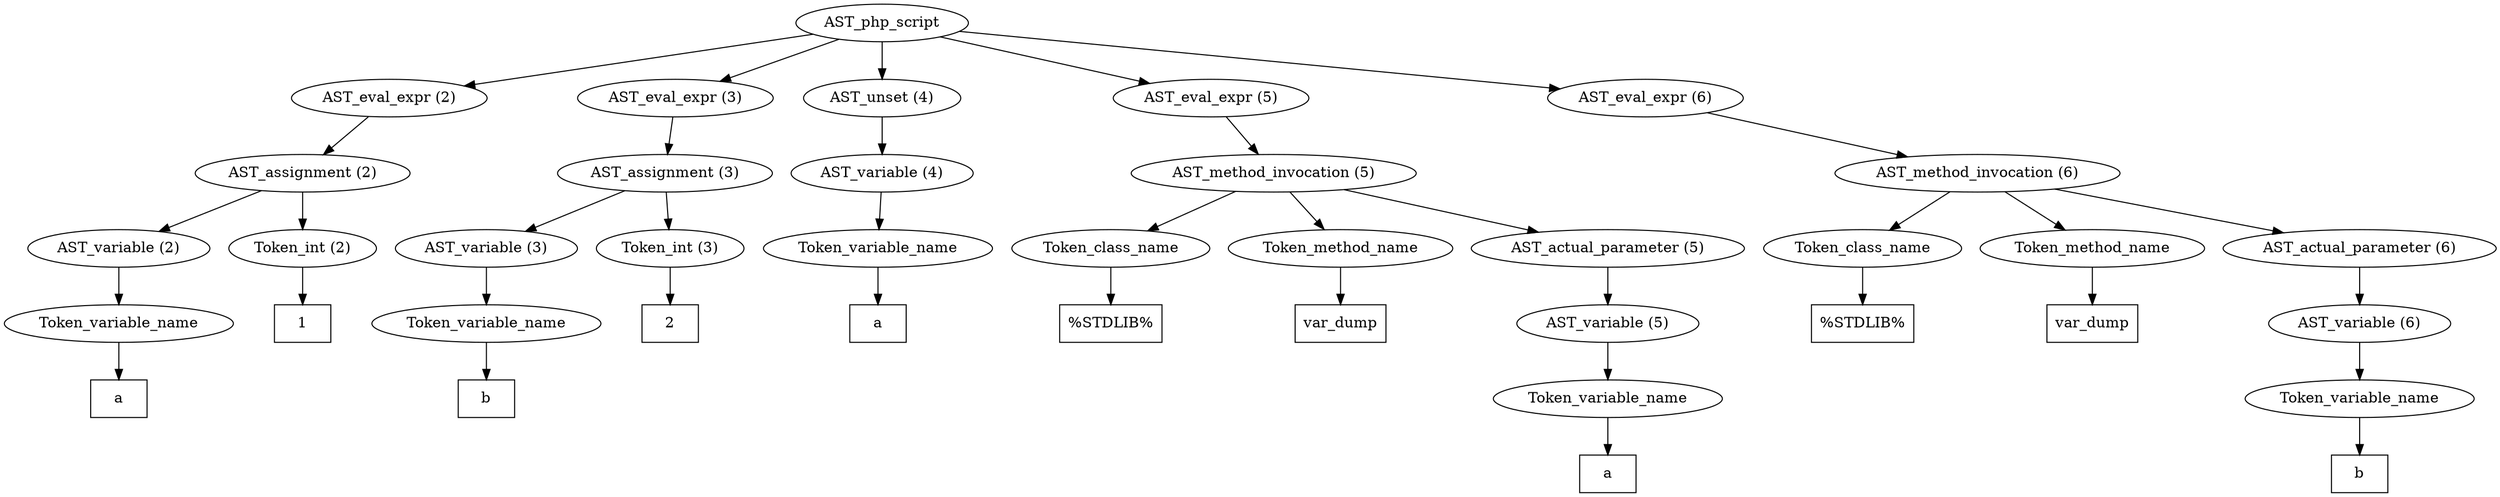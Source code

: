 /*
 * AST in dot format generated by phc -- the PHP compiler
 */

digraph AST {
node_0 [label="AST_php_script"];
node_1 [label="AST_eval_expr (2)"];
node_2 [label="AST_assignment (2)"];
node_3 [label="AST_variable (2)"];
node_4 [label="Token_variable_name"];
node_5 [label="a", shape=box]
node_4 -> node_5;
node_3 -> node_4;
node_6 [label="Token_int (2)"];
node_7 [label="1", shape=box]
node_6 -> node_7;
node_2 -> node_6;
node_2 -> node_3;
node_1 -> node_2;
node_8 [label="AST_eval_expr (3)"];
node_9 [label="AST_assignment (3)"];
node_10 [label="AST_variable (3)"];
node_11 [label="Token_variable_name"];
node_12 [label="b", shape=box]
node_11 -> node_12;
node_10 -> node_11;
node_13 [label="Token_int (3)"];
node_14 [label="2", shape=box]
node_13 -> node_14;
node_9 -> node_13;
node_9 -> node_10;
node_8 -> node_9;
node_15 [label="AST_unset (4)"];
node_16 [label="AST_variable (4)"];
node_17 [label="Token_variable_name"];
node_18 [label="a", shape=box]
node_17 -> node_18;
node_16 -> node_17;
node_15 -> node_16;
node_19 [label="AST_eval_expr (5)"];
node_20 [label="AST_method_invocation (5)"];
node_21 [label="Token_class_name"];
node_22 [label="%STDLIB%", shape=box]
node_21 -> node_22;
node_23 [label="Token_method_name"];
node_24 [label="var_dump", shape=box]
node_23 -> node_24;
node_25 [label="AST_actual_parameter (5)"];
node_26 [label="AST_variable (5)"];
node_27 [label="Token_variable_name"];
node_28 [label="a", shape=box]
node_27 -> node_28;
node_26 -> node_27;
node_25 -> node_26;
node_20 -> node_25;
node_20 -> node_23;
node_20 -> node_21;
node_19 -> node_20;
node_29 [label="AST_eval_expr (6)"];
node_30 [label="AST_method_invocation (6)"];
node_31 [label="Token_class_name"];
node_32 [label="%STDLIB%", shape=box]
node_31 -> node_32;
node_33 [label="Token_method_name"];
node_34 [label="var_dump", shape=box]
node_33 -> node_34;
node_35 [label="AST_actual_parameter (6)"];
node_36 [label="AST_variable (6)"];
node_37 [label="Token_variable_name"];
node_38 [label="b", shape=box]
node_37 -> node_38;
node_36 -> node_37;
node_35 -> node_36;
node_30 -> node_35;
node_30 -> node_33;
node_30 -> node_31;
node_29 -> node_30;
node_0 -> node_29;
node_0 -> node_19;
node_0 -> node_15;
node_0 -> node_8;
node_0 -> node_1;
}
